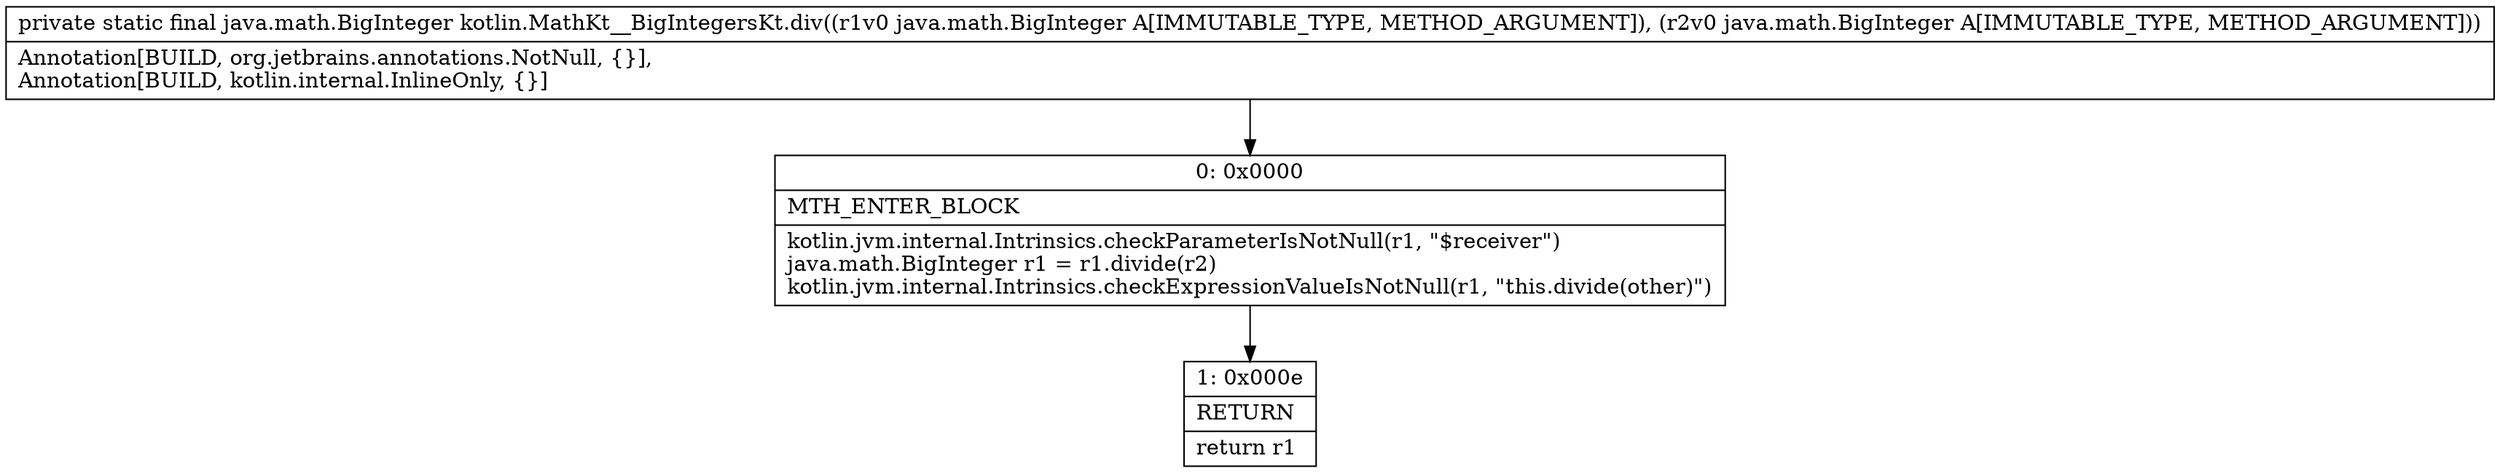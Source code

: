 digraph "CFG forkotlin.MathKt__BigIntegersKt.div(Ljava\/math\/BigInteger;Ljava\/math\/BigInteger;)Ljava\/math\/BigInteger;" {
Node_0 [shape=record,label="{0\:\ 0x0000|MTH_ENTER_BLOCK\l|kotlin.jvm.internal.Intrinsics.checkParameterIsNotNull(r1, \"$receiver\")\ljava.math.BigInteger r1 = r1.divide(r2)\lkotlin.jvm.internal.Intrinsics.checkExpressionValueIsNotNull(r1, \"this.divide(other)\")\l}"];
Node_1 [shape=record,label="{1\:\ 0x000e|RETURN\l|return r1\l}"];
MethodNode[shape=record,label="{private static final java.math.BigInteger kotlin.MathKt__BigIntegersKt.div((r1v0 java.math.BigInteger A[IMMUTABLE_TYPE, METHOD_ARGUMENT]), (r2v0 java.math.BigInteger A[IMMUTABLE_TYPE, METHOD_ARGUMENT]))  | Annotation[BUILD, org.jetbrains.annotations.NotNull, \{\}], \lAnnotation[BUILD, kotlin.internal.InlineOnly, \{\}]\l}"];
MethodNode -> Node_0;
Node_0 -> Node_1;
}

